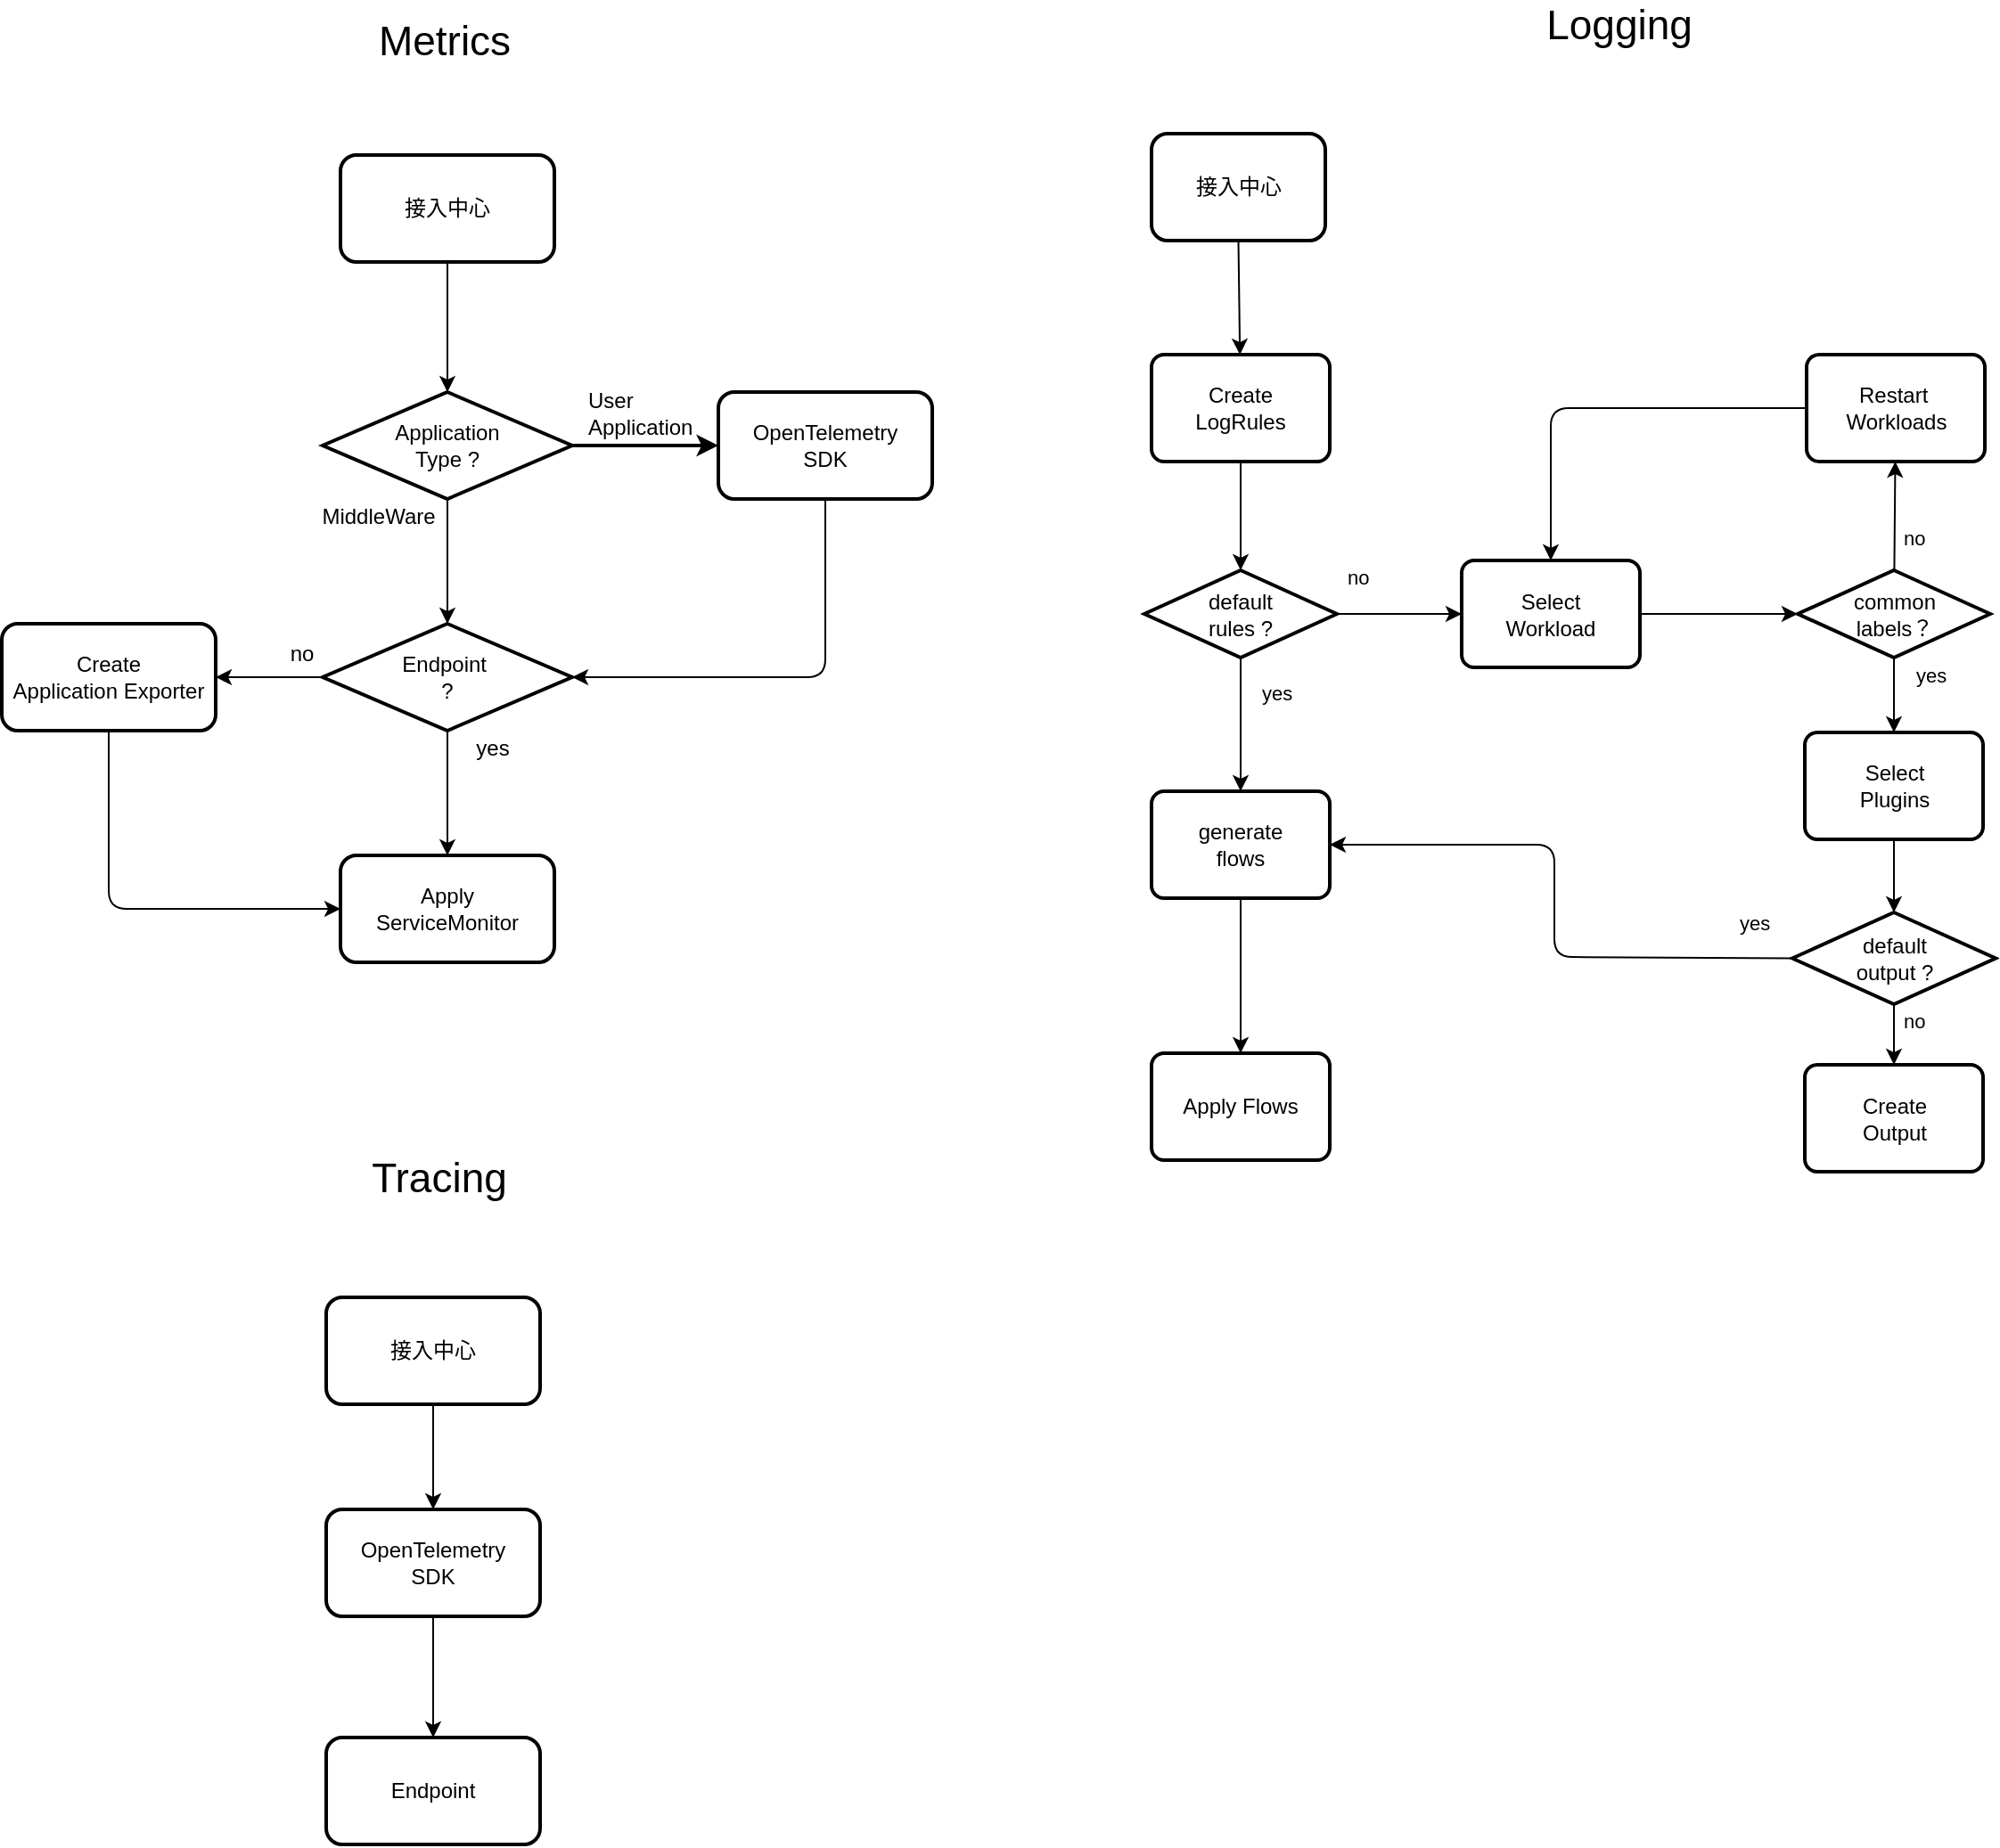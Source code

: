 <mxfile>
    <diagram id="eA7SXQg17LCT8EotcJEx" name="第 1 页">
        <mxGraphModel dx="919" dy="777" grid="0" gridSize="10" guides="1" tooltips="1" connect="1" arrows="1" fold="1" page="0" pageScale="1" pageWidth="827" pageHeight="1169" math="0" shadow="0">
            <root>
                <mxCell id="0"/>
                <mxCell id="1" parent="0"/>
                <mxCell id="9" style="edgeStyle=none;html=1;exitX=0.5;exitY=1;exitDx=0;exitDy=0;strokeWidth=1;" edge="1" parent="1" source="5" target="7">
                    <mxGeometry relative="1" as="geometry"/>
                </mxCell>
                <mxCell id="5" value="接入中心" style="rounded=1;whiteSpace=wrap;html=1;strokeWidth=2;" vertex="1" parent="1">
                    <mxGeometry x="199" y="185" width="120" height="60" as="geometry"/>
                </mxCell>
                <mxCell id="14" style="edgeStyle=none;html=1;exitX=0.5;exitY=1;exitDx=0;exitDy=0;entryX=0.5;entryY=0;entryDx=0;entryDy=0;strokeWidth=1;" edge="1" parent="1" source="7" target="18">
                    <mxGeometry relative="1" as="geometry">
                        <mxPoint x="259" y="328" as="targetPoint"/>
                    </mxGeometry>
                </mxCell>
                <mxCell id="27" style="edgeStyle=none;html=1;exitX=1;exitY=0.5;exitDx=0;exitDy=0;strokeWidth=2;" edge="1" parent="1" source="7" target="26">
                    <mxGeometry relative="1" as="geometry"/>
                </mxCell>
                <mxCell id="7" value="Application&lt;br&gt;Type ?" style="rhombus;whiteSpace=wrap;html=1;strokeWidth=2;" vertex="1" parent="1">
                    <mxGeometry x="189" y="318" width="140" height="60" as="geometry"/>
                </mxCell>
                <mxCell id="12" value="MiddleWare" style="text;html=1;align=center;verticalAlign=middle;resizable=0;points=[];autosize=1;strokeColor=none;fillColor=none;strokeWidth=2;" vertex="1" parent="1">
                    <mxGeometry x="180" y="378" width="80" height="20" as="geometry"/>
                </mxCell>
                <mxCell id="15" value="User&lt;br&gt;Application" style="text;html=1;align=left;verticalAlign=middle;resizable=0;points=[];autosize=1;strokeColor=none;fillColor=none;strokeWidth=2;" vertex="1" parent="1">
                    <mxGeometry x="336" y="314" width="69" height="32" as="geometry"/>
                </mxCell>
                <mxCell id="17" value="Apply&lt;br&gt;ServiceMonitor" style="rounded=1;whiteSpace=wrap;html=1;strokeWidth=2;" vertex="1" parent="1">
                    <mxGeometry x="199" y="578" width="120" height="60" as="geometry"/>
                </mxCell>
                <mxCell id="20" style="edgeStyle=none;html=1;exitX=0.5;exitY=1;exitDx=0;exitDy=0;entryX=0.5;entryY=0;entryDx=0;entryDy=0;strokeWidth=1;" edge="1" parent="1" source="18" target="17">
                    <mxGeometry relative="1" as="geometry"/>
                </mxCell>
                <mxCell id="23" style="edgeStyle=none;html=1;exitX=0;exitY=0.5;exitDx=0;exitDy=0;entryX=1;entryY=0.5;entryDx=0;entryDy=0;strokeWidth=1;" edge="1" parent="1" source="18" target="22">
                    <mxGeometry relative="1" as="geometry">
                        <mxPoint x="129" y="478" as="targetPoint"/>
                    </mxGeometry>
                </mxCell>
                <mxCell id="18" value="Endpoint&amp;nbsp;&lt;br&gt;?" style="rhombus;whiteSpace=wrap;html=1;strokeWidth=2;" vertex="1" parent="1">
                    <mxGeometry x="189" y="448" width="140" height="60" as="geometry"/>
                </mxCell>
                <mxCell id="21" value="yes" style="text;html=1;align=center;verticalAlign=middle;resizable=0;points=[];autosize=1;strokeColor=none;fillColor=none;strokeWidth=2;" vertex="1" parent="1">
                    <mxGeometry x="269" y="508" width="30" height="20" as="geometry"/>
                </mxCell>
                <mxCell id="24" style="edgeStyle=none;html=1;exitX=0.5;exitY=1;exitDx=0;exitDy=0;entryX=0;entryY=0.5;entryDx=0;entryDy=0;strokeWidth=1;" edge="1" parent="1" target="17">
                    <mxGeometry relative="1" as="geometry">
                        <mxPoint x="69" y="508" as="sourcePoint"/>
                        <Array as="points">
                            <mxPoint x="69" y="608"/>
                        </Array>
                    </mxGeometry>
                </mxCell>
                <mxCell id="22" value="Create&lt;br&gt;Application Exporter" style="rounded=1;whiteSpace=wrap;html=1;strokeWidth=2;" vertex="1" parent="1">
                    <mxGeometry x="9" y="448" width="120" height="60" as="geometry"/>
                </mxCell>
                <mxCell id="25" value="no" style="text;html=1;align=center;verticalAlign=middle;resizable=0;points=[];autosize=1;strokeColor=none;fillColor=none;strokeWidth=2;" vertex="1" parent="1">
                    <mxGeometry x="165" y="456" width="24" height="18" as="geometry"/>
                </mxCell>
                <mxCell id="28" style="edgeStyle=none;html=1;exitX=0.5;exitY=1;exitDx=0;exitDy=0;entryX=1;entryY=0.5;entryDx=0;entryDy=0;strokeWidth=1;" edge="1" parent="1" source="26" target="18">
                    <mxGeometry relative="1" as="geometry">
                        <Array as="points">
                            <mxPoint x="471" y="478"/>
                        </Array>
                    </mxGeometry>
                </mxCell>
                <mxCell id="26" value="OpenTelemetry&lt;br&gt;SDK" style="rounded=1;whiteSpace=wrap;html=1;strokeWidth=2;" vertex="1" parent="1">
                    <mxGeometry x="411" y="318" width="120" height="60" as="geometry"/>
                </mxCell>
                <mxCell id="29" value="&lt;font style=&quot;font-size: 23px&quot;&gt;Metrics&lt;/font&gt;" style="text;html=1;align=center;verticalAlign=middle;resizable=0;points=[];autosize=1;strokeColor=none;fillColor=none;" vertex="1" parent="1">
                    <mxGeometry x="215" y="110" width="84" height="22" as="geometry"/>
                </mxCell>
                <mxCell id="30" value="&lt;font style=&quot;font-size: 23px&quot;&gt;Logging&lt;/font&gt;" style="text;html=1;align=center;verticalAlign=middle;resizable=0;points=[];autosize=1;strokeColor=none;fillColor=none;" vertex="1" parent="1">
                    <mxGeometry x="870" y="101" width="92" height="22" as="geometry"/>
                </mxCell>
                <mxCell id="50" style="edgeStyle=none;html=1;exitX=0.5;exitY=1;exitDx=0;exitDy=0;entryX=0.5;entryY=0;entryDx=0;entryDy=0;entryPerimeter=0;" edge="1" parent="1" source="51" target="54">
                    <mxGeometry relative="1" as="geometry"/>
                </mxCell>
                <mxCell id="51" value="Create&lt;br&gt;LogRules" style="rounded=1;whiteSpace=wrap;html=1;absoluteArcSize=1;arcSize=14;strokeWidth=2;" vertex="1" parent="1">
                    <mxGeometry x="654" y="297" width="100" height="60" as="geometry"/>
                </mxCell>
                <mxCell id="52" style="edgeStyle=none;html=1;exitX=0.5;exitY=1;exitDx=0;exitDy=0;exitPerimeter=0;" edge="1" parent="1" source="54" target="56">
                    <mxGeometry relative="1" as="geometry"/>
                </mxCell>
                <mxCell id="53" style="edgeStyle=none;html=1;exitX=1;exitY=0.5;exitDx=0;exitDy=0;exitPerimeter=0;" edge="1" parent="1" source="54" target="59">
                    <mxGeometry relative="1" as="geometry"/>
                </mxCell>
                <mxCell id="54" value="default&lt;br&gt;rules ?" style="strokeWidth=2;html=1;shape=mxgraph.flowchart.decision;whiteSpace=wrap;" vertex="1" parent="1">
                    <mxGeometry x="650" y="418" width="108" height="49" as="geometry"/>
                </mxCell>
                <mxCell id="55" style="edgeStyle=none;html=1;exitX=0.5;exitY=1;exitDx=0;exitDy=0;" edge="1" parent="1" source="56" target="63">
                    <mxGeometry relative="1" as="geometry"/>
                </mxCell>
                <mxCell id="56" value="generate&lt;br&gt;flows" style="rounded=1;whiteSpace=wrap;html=1;absoluteArcSize=1;arcSize=14;strokeWidth=2;" vertex="1" parent="1">
                    <mxGeometry x="654" y="542" width="100" height="60" as="geometry"/>
                </mxCell>
                <mxCell id="57" value="&lt;span style=&quot;color: rgb(0 , 0 , 0) ; font-family: &amp;#34;helvetica&amp;#34; ; font-size: 11px ; font-style: normal ; font-weight: 400 ; letter-spacing: normal ; text-align: center ; text-indent: 0px ; text-transform: none ; word-spacing: 0px ; background-color: rgb(255 , 255 , 255) ; display: inline ; float: none&quot;&gt;yes&lt;/span&gt;" style="text;whiteSpace=wrap;html=1;" vertex="1" parent="1">
                    <mxGeometry x="714" y="472.5" width="48" height="29" as="geometry"/>
                </mxCell>
                <mxCell id="58" style="edgeStyle=none;html=1;exitX=1;exitY=0.5;exitDx=0;exitDy=0;entryX=0;entryY=0.5;entryDx=0;entryDy=0;entryPerimeter=0;" edge="1" parent="1" source="59" target="72">
                    <mxGeometry relative="1" as="geometry"/>
                </mxCell>
                <mxCell id="59" value="Select&lt;br&gt;Workload" style="rounded=1;whiteSpace=wrap;html=1;absoluteArcSize=1;arcSize=14;strokeWidth=2;" vertex="1" parent="1">
                    <mxGeometry x="828" y="412.5" width="100" height="60" as="geometry"/>
                </mxCell>
                <mxCell id="60" style="edgeStyle=none;html=1;exitX=0.5;exitY=1;exitDx=0;exitDy=0;" edge="1" parent="1" source="61" target="66">
                    <mxGeometry relative="1" as="geometry"/>
                </mxCell>
                <mxCell id="61" value="Select&lt;br&gt;Plugins" style="rounded=1;whiteSpace=wrap;html=1;absoluteArcSize=1;arcSize=14;strokeWidth=2;" vertex="1" parent="1">
                    <mxGeometry x="1020.5" y="509" width="100" height="60" as="geometry"/>
                </mxCell>
                <mxCell id="62" value="&lt;span style=&quot;color: rgb(0 , 0 , 0) ; font-family: &amp;#34;helvetica&amp;#34; ; font-size: 11px ; font-style: normal ; font-weight: 400 ; letter-spacing: normal ; text-align: center ; text-indent: 0px ; text-transform: none ; word-spacing: 0px ; background-color: rgb(255 , 255 , 255) ; display: inline ; float: none&quot;&gt;no&lt;/span&gt;" style="text;whiteSpace=wrap;html=1;" vertex="1" parent="1">
                    <mxGeometry x="762" y="408" width="48" height="29" as="geometry"/>
                </mxCell>
                <mxCell id="63" value="Apply Flows" style="rounded=1;whiteSpace=wrap;html=1;absoluteArcSize=1;arcSize=14;strokeWidth=2;" vertex="1" parent="1">
                    <mxGeometry x="654" y="689" width="100" height="60" as="geometry"/>
                </mxCell>
                <mxCell id="64" style="edgeStyle=none;html=1;" edge="1" parent="1" source="66" target="67">
                    <mxGeometry relative="1" as="geometry"/>
                </mxCell>
                <mxCell id="65" style="edgeStyle=none;html=1;exitX=0;exitY=0.5;exitDx=0;exitDy=0;exitPerimeter=0;" edge="1" parent="1" source="66" target="56">
                    <mxGeometry relative="1" as="geometry">
                        <Array as="points">
                            <mxPoint x="880" y="635"/>
                            <mxPoint x="880" y="572"/>
                        </Array>
                    </mxGeometry>
                </mxCell>
                <mxCell id="66" value="default&lt;br&gt;output ?" style="strokeWidth=2;html=1;shape=mxgraph.flowchart.decision;whiteSpace=wrap;" vertex="1" parent="1">
                    <mxGeometry x="1013.5" y="610" width="114" height="51.5" as="geometry"/>
                </mxCell>
                <mxCell id="67" value="Create&lt;br&gt;Output" style="rounded=1;whiteSpace=wrap;html=1;absoluteArcSize=1;arcSize=14;strokeWidth=2;" vertex="1" parent="1">
                    <mxGeometry x="1020.5" y="695.5" width="100" height="60" as="geometry"/>
                </mxCell>
                <mxCell id="68" value="&lt;span style=&quot;color: rgb(0 , 0 , 0) ; font-family: &amp;#34;helvetica&amp;#34; ; font-size: 11px ; font-style: normal ; font-weight: 400 ; letter-spacing: normal ; text-align: center ; text-indent: 0px ; text-transform: none ; word-spacing: 0px ; background-color: rgb(255 , 255 , 255) ; display: inline ; float: none&quot;&gt;no&lt;/span&gt;" style="text;whiteSpace=wrap;html=1;" vertex="1" parent="1">
                    <mxGeometry x="1073.5" y="657" width="48" height="29" as="geometry"/>
                </mxCell>
                <mxCell id="69" value="&lt;span style=&quot;color: rgb(0 , 0 , 0) ; font-family: &amp;#34;helvetica&amp;#34; ; font-size: 11px ; font-style: normal ; font-weight: 400 ; letter-spacing: normal ; text-align: center ; text-indent: 0px ; text-transform: none ; word-spacing: 0px ; background-color: rgb(255 , 255 , 255) ; display: inline ; float: none&quot;&gt;yes&lt;/span&gt;" style="text;whiteSpace=wrap;html=1;" vertex="1" parent="1">
                    <mxGeometry x="982" y="602" width="48" height="29" as="geometry"/>
                </mxCell>
                <mxCell id="70" style="edgeStyle=none;html=1;" edge="1" parent="1" source="72" target="61">
                    <mxGeometry relative="1" as="geometry"/>
                </mxCell>
                <mxCell id="71" style="edgeStyle=none;html=1;" edge="1" parent="1" source="72" target="75">
                    <mxGeometry relative="1" as="geometry"/>
                </mxCell>
                <mxCell id="72" value="common&lt;br&gt;labels？" style="strokeWidth=2;html=1;shape=mxgraph.flowchart.decision;whiteSpace=wrap;" vertex="1" parent="1">
                    <mxGeometry x="1016.5" y="418" width="108" height="49" as="geometry"/>
                </mxCell>
                <mxCell id="73" value="&lt;span style=&quot;color: rgb(0 , 0 , 0) ; font-family: &amp;#34;helvetica&amp;#34; ; font-size: 11px ; font-style: normal ; font-weight: 400 ; letter-spacing: normal ; text-align: center ; text-indent: 0px ; text-transform: none ; word-spacing: 0px ; background-color: rgb(255 , 255 , 255) ; display: inline ; float: none&quot;&gt;yes&lt;/span&gt;" style="text;whiteSpace=wrap;html=1;" vertex="1" parent="1">
                    <mxGeometry x="1081" y="463" width="48" height="29" as="geometry"/>
                </mxCell>
                <mxCell id="74" style="edgeStyle=none;html=1;entryX=0.5;entryY=0;entryDx=0;entryDy=0;" edge="1" parent="1" source="75" target="59">
                    <mxGeometry relative="1" as="geometry">
                        <Array as="points">
                            <mxPoint x="878" y="327"/>
                        </Array>
                    </mxGeometry>
                </mxCell>
                <mxCell id="75" value="Restart&amp;nbsp;&lt;br&gt;Workloads" style="rounded=1;whiteSpace=wrap;html=1;absoluteArcSize=1;arcSize=14;strokeWidth=2;" vertex="1" parent="1">
                    <mxGeometry x="1021.5" y="297" width="100" height="60" as="geometry"/>
                </mxCell>
                <mxCell id="76" value="&lt;span style=&quot;color: rgb(0 , 0 , 0) ; font-family: &amp;#34;helvetica&amp;#34; ; font-size: 11px ; font-style: normal ; font-weight: 400 ; letter-spacing: normal ; text-align: center ; text-indent: 0px ; text-transform: none ; word-spacing: 0px ; background-color: rgb(255 , 255 , 255) ; display: inline ; float: none&quot;&gt;no&lt;/span&gt;" style="text;whiteSpace=wrap;html=1;" vertex="1" parent="1">
                    <mxGeometry x="1073.5" y="386" width="48" height="29" as="geometry"/>
                </mxCell>
                <mxCell id="78" style="edgeStyle=none;html=1;exitX=0.5;exitY=1;exitDx=0;exitDy=0;fontSize=23;strokeWidth=1;" edge="1" parent="1" source="77" target="51">
                    <mxGeometry relative="1" as="geometry"/>
                </mxCell>
                <mxCell id="77" value="接入中心" style="rounded=1;whiteSpace=wrap;html=1;strokeWidth=2;" vertex="1" parent="1">
                    <mxGeometry x="654" y="173" width="97.5" height="60" as="geometry"/>
                </mxCell>
                <mxCell id="79" value="&lt;span style=&quot;font-size: 23px&quot;&gt;Tracing&lt;/span&gt;" style="text;html=1;align=center;verticalAlign=middle;resizable=0;points=[];autosize=1;strokeColor=none;fillColor=none;" vertex="1" parent="1">
                    <mxGeometry x="211" y="748" width="86" height="22" as="geometry"/>
                </mxCell>
                <mxCell id="80" style="edgeStyle=none;html=1;exitX=0.5;exitY=1;exitDx=0;exitDy=0;strokeWidth=1;" edge="1" parent="1" source="81" target="87">
                    <mxGeometry relative="1" as="geometry">
                        <mxPoint x="251" y="959" as="targetPoint"/>
                    </mxGeometry>
                </mxCell>
                <mxCell id="81" value="接入中心" style="rounded=1;whiteSpace=wrap;html=1;strokeWidth=2;" vertex="1" parent="1">
                    <mxGeometry x="191" y="826" width="120" height="60" as="geometry"/>
                </mxCell>
                <mxCell id="91" style="edgeStyle=none;html=1;exitX=0.5;exitY=1;exitDx=0;exitDy=0;fontSize=23;strokeWidth=1;" edge="1" parent="1" source="87" target="90">
                    <mxGeometry relative="1" as="geometry"/>
                </mxCell>
                <mxCell id="87" value="OpenTelemetry&lt;br&gt;SDK" style="rounded=1;whiteSpace=wrap;html=1;strokeWidth=2;" vertex="1" parent="1">
                    <mxGeometry x="191" y="945" width="120" height="60" as="geometry"/>
                </mxCell>
                <mxCell id="90" value="Endpoint" style="rounded=1;whiteSpace=wrap;html=1;strokeWidth=2;" vertex="1" parent="1">
                    <mxGeometry x="191" y="1073" width="120" height="60" as="geometry"/>
                </mxCell>
            </root>
        </mxGraphModel>
    </diagram>
</mxfile>